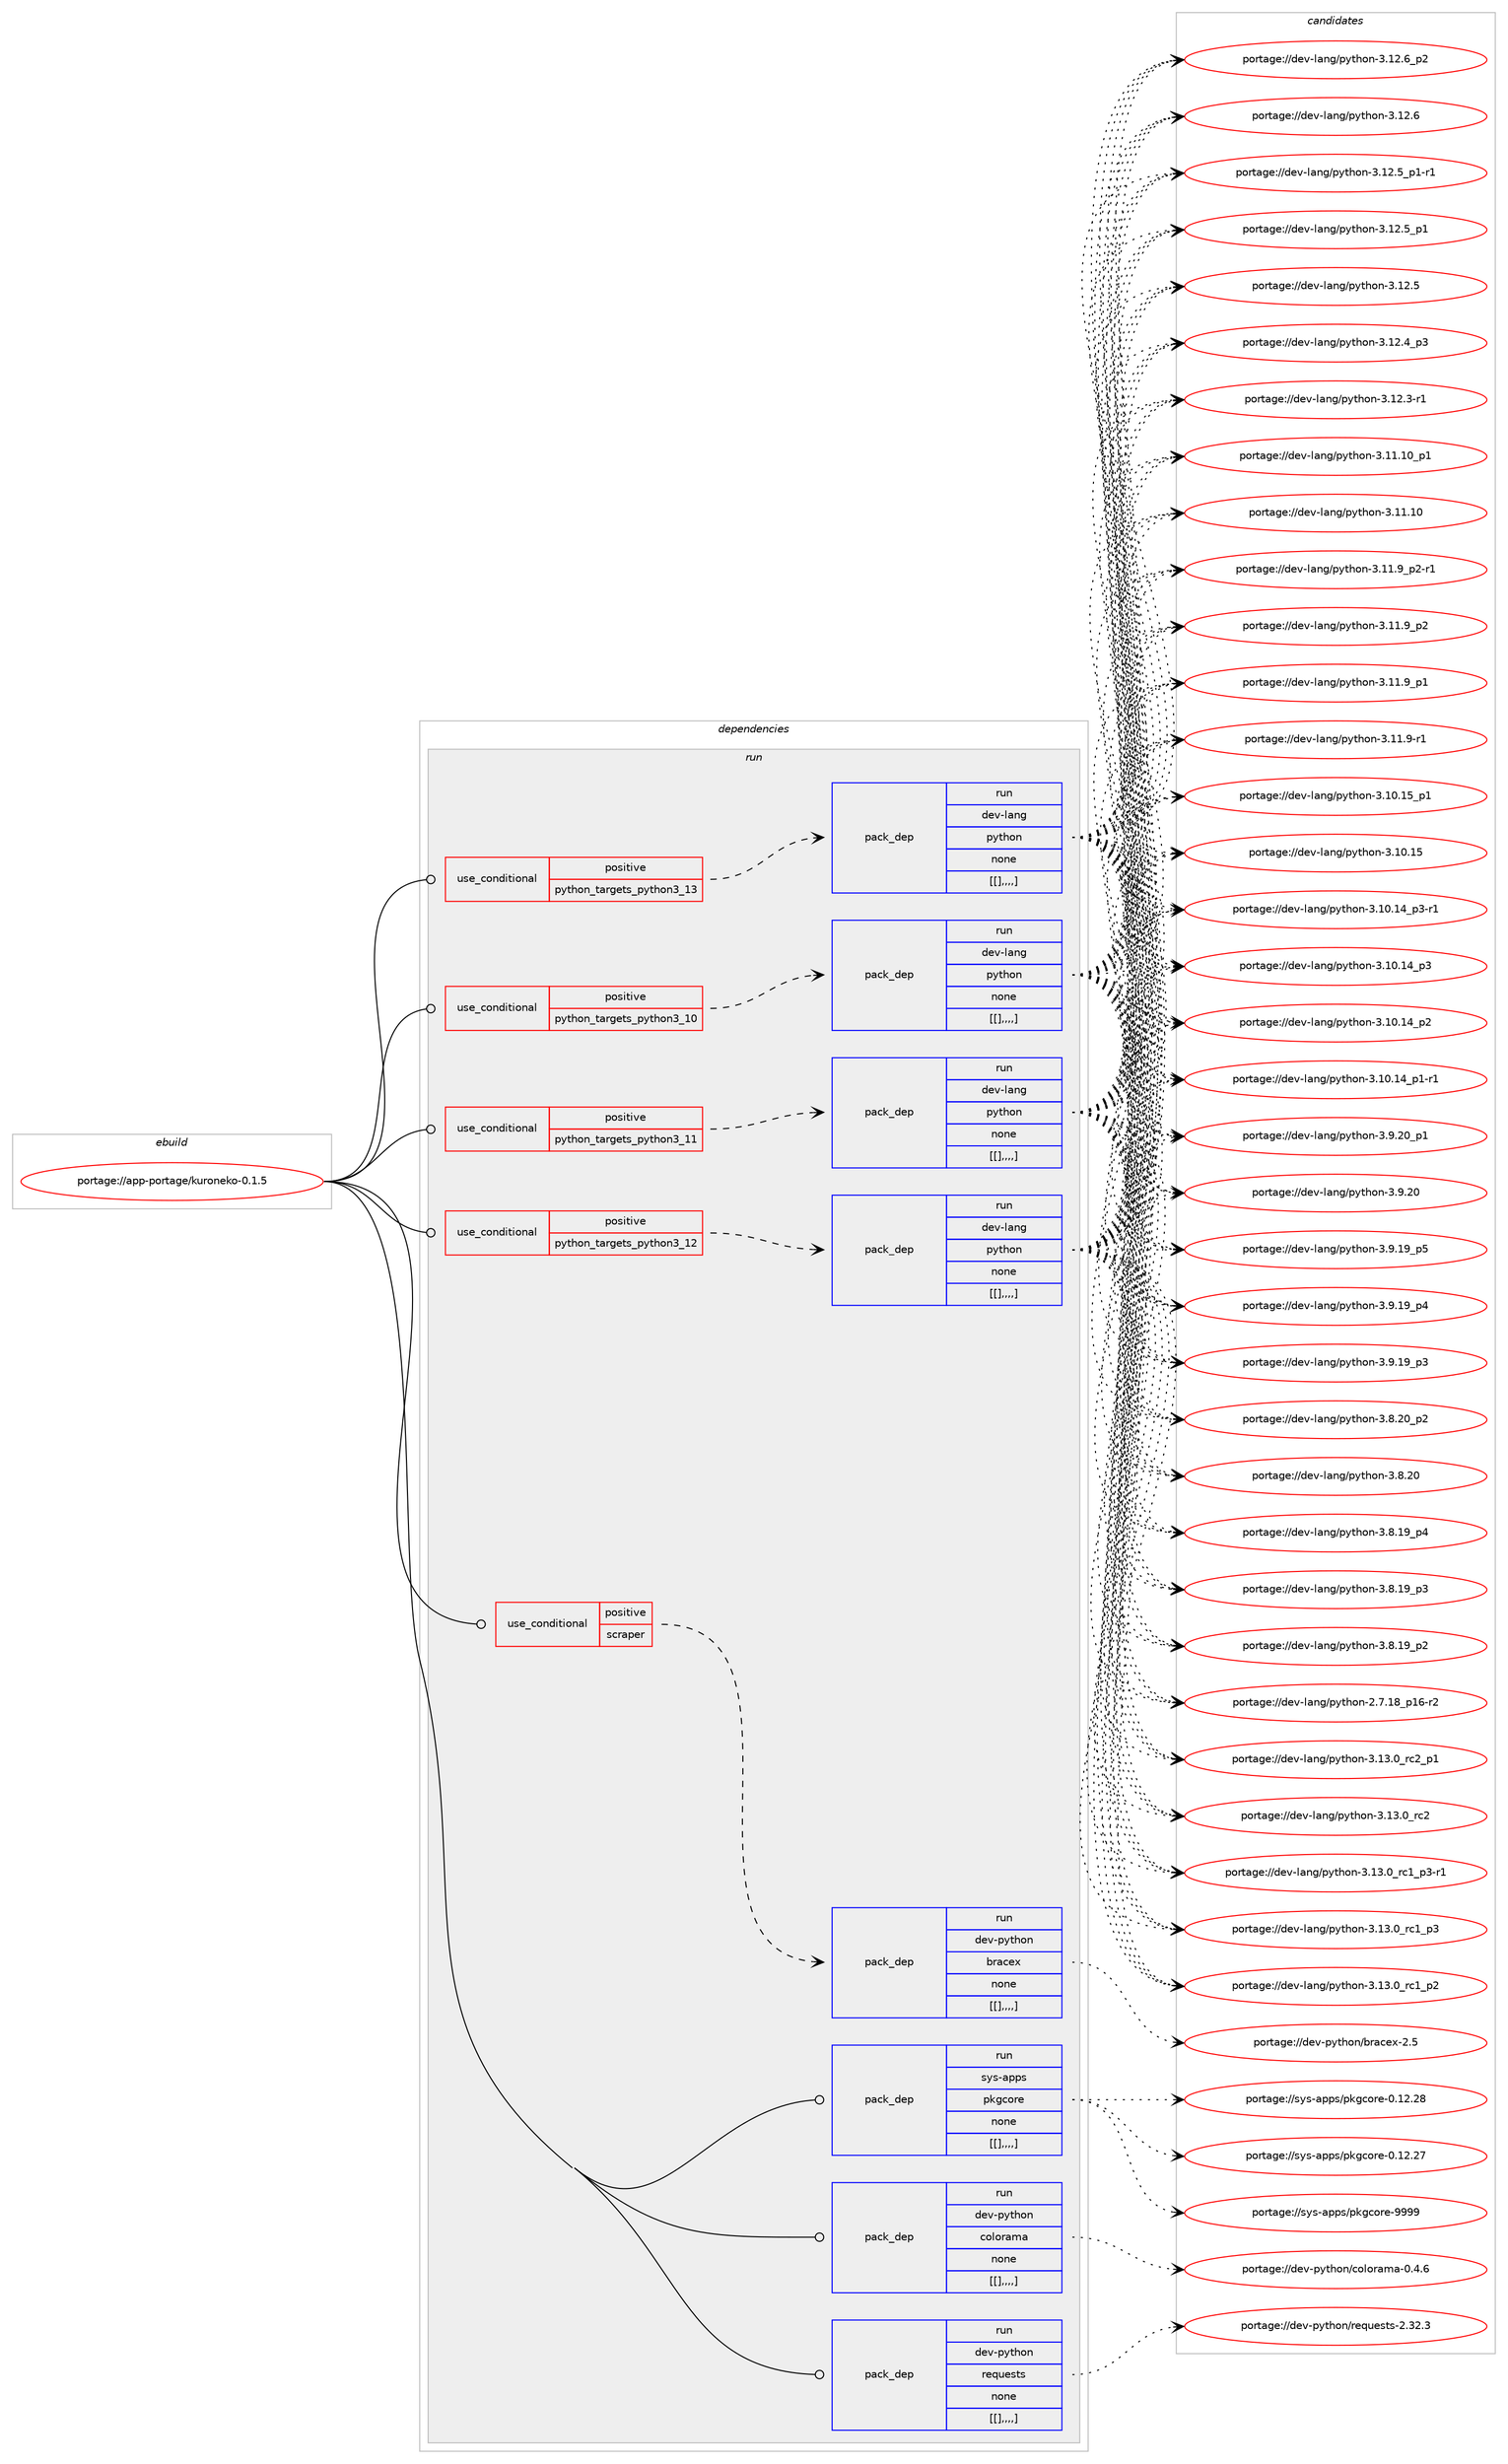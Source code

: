 digraph prolog {

# *************
# Graph options
# *************

newrank=true;
concentrate=true;
compound=true;
graph [rankdir=LR,fontname=Helvetica,fontsize=10,ranksep=1.5];#, ranksep=2.5, nodesep=0.2];
edge  [arrowhead=vee];
node  [fontname=Helvetica,fontsize=10];

# **********
# The ebuild
# **********

subgraph cluster_leftcol {
color=gray;
label=<<i>ebuild</i>>;
id [label="portage://app-portage/kuroneko-0.1.5", color=red, width=4, href="../app-portage/kuroneko-0.1.5.svg"];
}

# ****************
# The dependencies
# ****************

subgraph cluster_midcol {
color=gray;
label=<<i>dependencies</i>>;
subgraph cluster_compile {
fillcolor="#eeeeee";
style=filled;
label=<<i>compile</i>>;
}
subgraph cluster_compileandrun {
fillcolor="#eeeeee";
style=filled;
label=<<i>compile and run</i>>;
}
subgraph cluster_run {
fillcolor="#eeeeee";
style=filled;
label=<<i>run</i>>;
subgraph cond14458 {
dependency51370 [label=<<TABLE BORDER="0" CELLBORDER="1" CELLSPACING="0" CELLPADDING="4"><TR><TD ROWSPAN="3" CELLPADDING="10">use_conditional</TD></TR><TR><TD>positive</TD></TR><TR><TD>python_targets_python3_10</TD></TR></TABLE>>, shape=none, color=red];
subgraph pack36450 {
dependency51371 [label=<<TABLE BORDER="0" CELLBORDER="1" CELLSPACING="0" CELLPADDING="4" WIDTH="220"><TR><TD ROWSPAN="6" CELLPADDING="30">pack_dep</TD></TR><TR><TD WIDTH="110">run</TD></TR><TR><TD>dev-lang</TD></TR><TR><TD>python</TD></TR><TR><TD>none</TD></TR><TR><TD>[[],,,,]</TD></TR></TABLE>>, shape=none, color=blue];
}
dependency51370:e -> dependency51371:w [weight=20,style="dashed",arrowhead="vee"];
}
id:e -> dependency51370:w [weight=20,style="solid",arrowhead="odot"];
subgraph cond14459 {
dependency51372 [label=<<TABLE BORDER="0" CELLBORDER="1" CELLSPACING="0" CELLPADDING="4"><TR><TD ROWSPAN="3" CELLPADDING="10">use_conditional</TD></TR><TR><TD>positive</TD></TR><TR><TD>python_targets_python3_11</TD></TR></TABLE>>, shape=none, color=red];
subgraph pack36451 {
dependency51373 [label=<<TABLE BORDER="0" CELLBORDER="1" CELLSPACING="0" CELLPADDING="4" WIDTH="220"><TR><TD ROWSPAN="6" CELLPADDING="30">pack_dep</TD></TR><TR><TD WIDTH="110">run</TD></TR><TR><TD>dev-lang</TD></TR><TR><TD>python</TD></TR><TR><TD>none</TD></TR><TR><TD>[[],,,,]</TD></TR></TABLE>>, shape=none, color=blue];
}
dependency51372:e -> dependency51373:w [weight=20,style="dashed",arrowhead="vee"];
}
id:e -> dependency51372:w [weight=20,style="solid",arrowhead="odot"];
subgraph cond14460 {
dependency51374 [label=<<TABLE BORDER="0" CELLBORDER="1" CELLSPACING="0" CELLPADDING="4"><TR><TD ROWSPAN="3" CELLPADDING="10">use_conditional</TD></TR><TR><TD>positive</TD></TR><TR><TD>python_targets_python3_12</TD></TR></TABLE>>, shape=none, color=red];
subgraph pack36452 {
dependency51375 [label=<<TABLE BORDER="0" CELLBORDER="1" CELLSPACING="0" CELLPADDING="4" WIDTH="220"><TR><TD ROWSPAN="6" CELLPADDING="30">pack_dep</TD></TR><TR><TD WIDTH="110">run</TD></TR><TR><TD>dev-lang</TD></TR><TR><TD>python</TD></TR><TR><TD>none</TD></TR><TR><TD>[[],,,,]</TD></TR></TABLE>>, shape=none, color=blue];
}
dependency51374:e -> dependency51375:w [weight=20,style="dashed",arrowhead="vee"];
}
id:e -> dependency51374:w [weight=20,style="solid",arrowhead="odot"];
subgraph cond14461 {
dependency51376 [label=<<TABLE BORDER="0" CELLBORDER="1" CELLSPACING="0" CELLPADDING="4"><TR><TD ROWSPAN="3" CELLPADDING="10">use_conditional</TD></TR><TR><TD>positive</TD></TR><TR><TD>python_targets_python3_13</TD></TR></TABLE>>, shape=none, color=red];
subgraph pack36453 {
dependency51377 [label=<<TABLE BORDER="0" CELLBORDER="1" CELLSPACING="0" CELLPADDING="4" WIDTH="220"><TR><TD ROWSPAN="6" CELLPADDING="30">pack_dep</TD></TR><TR><TD WIDTH="110">run</TD></TR><TR><TD>dev-lang</TD></TR><TR><TD>python</TD></TR><TR><TD>none</TD></TR><TR><TD>[[],,,,]</TD></TR></TABLE>>, shape=none, color=blue];
}
dependency51376:e -> dependency51377:w [weight=20,style="dashed",arrowhead="vee"];
}
id:e -> dependency51376:w [weight=20,style="solid",arrowhead="odot"];
subgraph cond14462 {
dependency51378 [label=<<TABLE BORDER="0" CELLBORDER="1" CELLSPACING="0" CELLPADDING="4"><TR><TD ROWSPAN="3" CELLPADDING="10">use_conditional</TD></TR><TR><TD>positive</TD></TR><TR><TD>scraper</TD></TR></TABLE>>, shape=none, color=red];
subgraph pack36454 {
dependency51379 [label=<<TABLE BORDER="0" CELLBORDER="1" CELLSPACING="0" CELLPADDING="4" WIDTH="220"><TR><TD ROWSPAN="6" CELLPADDING="30">pack_dep</TD></TR><TR><TD WIDTH="110">run</TD></TR><TR><TD>dev-python</TD></TR><TR><TD>bracex</TD></TR><TR><TD>none</TD></TR><TR><TD>[[],,,,]</TD></TR></TABLE>>, shape=none, color=blue];
}
dependency51378:e -> dependency51379:w [weight=20,style="dashed",arrowhead="vee"];
}
id:e -> dependency51378:w [weight=20,style="solid",arrowhead="odot"];
subgraph pack36455 {
dependency51380 [label=<<TABLE BORDER="0" CELLBORDER="1" CELLSPACING="0" CELLPADDING="4" WIDTH="220"><TR><TD ROWSPAN="6" CELLPADDING="30">pack_dep</TD></TR><TR><TD WIDTH="110">run</TD></TR><TR><TD>dev-python</TD></TR><TR><TD>colorama</TD></TR><TR><TD>none</TD></TR><TR><TD>[[],,,,]</TD></TR></TABLE>>, shape=none, color=blue];
}
id:e -> dependency51380:w [weight=20,style="solid",arrowhead="odot"];
subgraph pack36456 {
dependency51381 [label=<<TABLE BORDER="0" CELLBORDER="1" CELLSPACING="0" CELLPADDING="4" WIDTH="220"><TR><TD ROWSPAN="6" CELLPADDING="30">pack_dep</TD></TR><TR><TD WIDTH="110">run</TD></TR><TR><TD>dev-python</TD></TR><TR><TD>requests</TD></TR><TR><TD>none</TD></TR><TR><TD>[[],,,,]</TD></TR></TABLE>>, shape=none, color=blue];
}
id:e -> dependency51381:w [weight=20,style="solid",arrowhead="odot"];
subgraph pack36457 {
dependency51382 [label=<<TABLE BORDER="0" CELLBORDER="1" CELLSPACING="0" CELLPADDING="4" WIDTH="220"><TR><TD ROWSPAN="6" CELLPADDING="30">pack_dep</TD></TR><TR><TD WIDTH="110">run</TD></TR><TR><TD>sys-apps</TD></TR><TR><TD>pkgcore</TD></TR><TR><TD>none</TD></TR><TR><TD>[[],,,,]</TD></TR></TABLE>>, shape=none, color=blue];
}
id:e -> dependency51382:w [weight=20,style="solid",arrowhead="odot"];
}
}

# **************
# The candidates
# **************

subgraph cluster_choices {
rank=same;
color=gray;
label=<<i>candidates</i>>;

subgraph choice36450 {
color=black;
nodesep=1;
choice100101118451089711010347112121116104111110455146495146489511499509511249 [label="portage://dev-lang/python-3.13.0_rc2_p1", color=red, width=4,href="../dev-lang/python-3.13.0_rc2_p1.svg"];
choice10010111845108971101034711212111610411111045514649514648951149950 [label="portage://dev-lang/python-3.13.0_rc2", color=red, width=4,href="../dev-lang/python-3.13.0_rc2.svg"];
choice1001011184510897110103471121211161041111104551464951464895114994995112514511449 [label="portage://dev-lang/python-3.13.0_rc1_p3-r1", color=red, width=4,href="../dev-lang/python-3.13.0_rc1_p3-r1.svg"];
choice100101118451089711010347112121116104111110455146495146489511499499511251 [label="portage://dev-lang/python-3.13.0_rc1_p3", color=red, width=4,href="../dev-lang/python-3.13.0_rc1_p3.svg"];
choice100101118451089711010347112121116104111110455146495146489511499499511250 [label="portage://dev-lang/python-3.13.0_rc1_p2", color=red, width=4,href="../dev-lang/python-3.13.0_rc1_p2.svg"];
choice100101118451089711010347112121116104111110455146495046549511250 [label="portage://dev-lang/python-3.12.6_p2", color=red, width=4,href="../dev-lang/python-3.12.6_p2.svg"];
choice10010111845108971101034711212111610411111045514649504654 [label="portage://dev-lang/python-3.12.6", color=red, width=4,href="../dev-lang/python-3.12.6.svg"];
choice1001011184510897110103471121211161041111104551464950465395112494511449 [label="portage://dev-lang/python-3.12.5_p1-r1", color=red, width=4,href="../dev-lang/python-3.12.5_p1-r1.svg"];
choice100101118451089711010347112121116104111110455146495046539511249 [label="portage://dev-lang/python-3.12.5_p1", color=red, width=4,href="../dev-lang/python-3.12.5_p1.svg"];
choice10010111845108971101034711212111610411111045514649504653 [label="portage://dev-lang/python-3.12.5", color=red, width=4,href="../dev-lang/python-3.12.5.svg"];
choice100101118451089711010347112121116104111110455146495046529511251 [label="portage://dev-lang/python-3.12.4_p3", color=red, width=4,href="../dev-lang/python-3.12.4_p3.svg"];
choice100101118451089711010347112121116104111110455146495046514511449 [label="portage://dev-lang/python-3.12.3-r1", color=red, width=4,href="../dev-lang/python-3.12.3-r1.svg"];
choice10010111845108971101034711212111610411111045514649494649489511249 [label="portage://dev-lang/python-3.11.10_p1", color=red, width=4,href="../dev-lang/python-3.11.10_p1.svg"];
choice1001011184510897110103471121211161041111104551464949464948 [label="portage://dev-lang/python-3.11.10", color=red, width=4,href="../dev-lang/python-3.11.10.svg"];
choice1001011184510897110103471121211161041111104551464949465795112504511449 [label="portage://dev-lang/python-3.11.9_p2-r1", color=red, width=4,href="../dev-lang/python-3.11.9_p2-r1.svg"];
choice100101118451089711010347112121116104111110455146494946579511250 [label="portage://dev-lang/python-3.11.9_p2", color=red, width=4,href="../dev-lang/python-3.11.9_p2.svg"];
choice100101118451089711010347112121116104111110455146494946579511249 [label="portage://dev-lang/python-3.11.9_p1", color=red, width=4,href="../dev-lang/python-3.11.9_p1.svg"];
choice100101118451089711010347112121116104111110455146494946574511449 [label="portage://dev-lang/python-3.11.9-r1", color=red, width=4,href="../dev-lang/python-3.11.9-r1.svg"];
choice10010111845108971101034711212111610411111045514649484649539511249 [label="portage://dev-lang/python-3.10.15_p1", color=red, width=4,href="../dev-lang/python-3.10.15_p1.svg"];
choice1001011184510897110103471121211161041111104551464948464953 [label="portage://dev-lang/python-3.10.15", color=red, width=4,href="../dev-lang/python-3.10.15.svg"];
choice100101118451089711010347112121116104111110455146494846495295112514511449 [label="portage://dev-lang/python-3.10.14_p3-r1", color=red, width=4,href="../dev-lang/python-3.10.14_p3-r1.svg"];
choice10010111845108971101034711212111610411111045514649484649529511251 [label="portage://dev-lang/python-3.10.14_p3", color=red, width=4,href="../dev-lang/python-3.10.14_p3.svg"];
choice10010111845108971101034711212111610411111045514649484649529511250 [label="portage://dev-lang/python-3.10.14_p2", color=red, width=4,href="../dev-lang/python-3.10.14_p2.svg"];
choice100101118451089711010347112121116104111110455146494846495295112494511449 [label="portage://dev-lang/python-3.10.14_p1-r1", color=red, width=4,href="../dev-lang/python-3.10.14_p1-r1.svg"];
choice100101118451089711010347112121116104111110455146574650489511249 [label="portage://dev-lang/python-3.9.20_p1", color=red, width=4,href="../dev-lang/python-3.9.20_p1.svg"];
choice10010111845108971101034711212111610411111045514657465048 [label="portage://dev-lang/python-3.9.20", color=red, width=4,href="../dev-lang/python-3.9.20.svg"];
choice100101118451089711010347112121116104111110455146574649579511253 [label="portage://dev-lang/python-3.9.19_p5", color=red, width=4,href="../dev-lang/python-3.9.19_p5.svg"];
choice100101118451089711010347112121116104111110455146574649579511252 [label="portage://dev-lang/python-3.9.19_p4", color=red, width=4,href="../dev-lang/python-3.9.19_p4.svg"];
choice100101118451089711010347112121116104111110455146574649579511251 [label="portage://dev-lang/python-3.9.19_p3", color=red, width=4,href="../dev-lang/python-3.9.19_p3.svg"];
choice100101118451089711010347112121116104111110455146564650489511250 [label="portage://dev-lang/python-3.8.20_p2", color=red, width=4,href="../dev-lang/python-3.8.20_p2.svg"];
choice10010111845108971101034711212111610411111045514656465048 [label="portage://dev-lang/python-3.8.20", color=red, width=4,href="../dev-lang/python-3.8.20.svg"];
choice100101118451089711010347112121116104111110455146564649579511252 [label="portage://dev-lang/python-3.8.19_p4", color=red, width=4,href="../dev-lang/python-3.8.19_p4.svg"];
choice100101118451089711010347112121116104111110455146564649579511251 [label="portage://dev-lang/python-3.8.19_p3", color=red, width=4,href="../dev-lang/python-3.8.19_p3.svg"];
choice100101118451089711010347112121116104111110455146564649579511250 [label="portage://dev-lang/python-3.8.19_p2", color=red, width=4,href="../dev-lang/python-3.8.19_p2.svg"];
choice100101118451089711010347112121116104111110455046554649569511249544511450 [label="portage://dev-lang/python-2.7.18_p16-r2", color=red, width=4,href="../dev-lang/python-2.7.18_p16-r2.svg"];
dependency51371:e -> choice100101118451089711010347112121116104111110455146495146489511499509511249:w [style=dotted,weight="100"];
dependency51371:e -> choice10010111845108971101034711212111610411111045514649514648951149950:w [style=dotted,weight="100"];
dependency51371:e -> choice1001011184510897110103471121211161041111104551464951464895114994995112514511449:w [style=dotted,weight="100"];
dependency51371:e -> choice100101118451089711010347112121116104111110455146495146489511499499511251:w [style=dotted,weight="100"];
dependency51371:e -> choice100101118451089711010347112121116104111110455146495146489511499499511250:w [style=dotted,weight="100"];
dependency51371:e -> choice100101118451089711010347112121116104111110455146495046549511250:w [style=dotted,weight="100"];
dependency51371:e -> choice10010111845108971101034711212111610411111045514649504654:w [style=dotted,weight="100"];
dependency51371:e -> choice1001011184510897110103471121211161041111104551464950465395112494511449:w [style=dotted,weight="100"];
dependency51371:e -> choice100101118451089711010347112121116104111110455146495046539511249:w [style=dotted,weight="100"];
dependency51371:e -> choice10010111845108971101034711212111610411111045514649504653:w [style=dotted,weight="100"];
dependency51371:e -> choice100101118451089711010347112121116104111110455146495046529511251:w [style=dotted,weight="100"];
dependency51371:e -> choice100101118451089711010347112121116104111110455146495046514511449:w [style=dotted,weight="100"];
dependency51371:e -> choice10010111845108971101034711212111610411111045514649494649489511249:w [style=dotted,weight="100"];
dependency51371:e -> choice1001011184510897110103471121211161041111104551464949464948:w [style=dotted,weight="100"];
dependency51371:e -> choice1001011184510897110103471121211161041111104551464949465795112504511449:w [style=dotted,weight="100"];
dependency51371:e -> choice100101118451089711010347112121116104111110455146494946579511250:w [style=dotted,weight="100"];
dependency51371:e -> choice100101118451089711010347112121116104111110455146494946579511249:w [style=dotted,weight="100"];
dependency51371:e -> choice100101118451089711010347112121116104111110455146494946574511449:w [style=dotted,weight="100"];
dependency51371:e -> choice10010111845108971101034711212111610411111045514649484649539511249:w [style=dotted,weight="100"];
dependency51371:e -> choice1001011184510897110103471121211161041111104551464948464953:w [style=dotted,weight="100"];
dependency51371:e -> choice100101118451089711010347112121116104111110455146494846495295112514511449:w [style=dotted,weight="100"];
dependency51371:e -> choice10010111845108971101034711212111610411111045514649484649529511251:w [style=dotted,weight="100"];
dependency51371:e -> choice10010111845108971101034711212111610411111045514649484649529511250:w [style=dotted,weight="100"];
dependency51371:e -> choice100101118451089711010347112121116104111110455146494846495295112494511449:w [style=dotted,weight="100"];
dependency51371:e -> choice100101118451089711010347112121116104111110455146574650489511249:w [style=dotted,weight="100"];
dependency51371:e -> choice10010111845108971101034711212111610411111045514657465048:w [style=dotted,weight="100"];
dependency51371:e -> choice100101118451089711010347112121116104111110455146574649579511253:w [style=dotted,weight="100"];
dependency51371:e -> choice100101118451089711010347112121116104111110455146574649579511252:w [style=dotted,weight="100"];
dependency51371:e -> choice100101118451089711010347112121116104111110455146574649579511251:w [style=dotted,weight="100"];
dependency51371:e -> choice100101118451089711010347112121116104111110455146564650489511250:w [style=dotted,weight="100"];
dependency51371:e -> choice10010111845108971101034711212111610411111045514656465048:w [style=dotted,weight="100"];
dependency51371:e -> choice100101118451089711010347112121116104111110455146564649579511252:w [style=dotted,weight="100"];
dependency51371:e -> choice100101118451089711010347112121116104111110455146564649579511251:w [style=dotted,weight="100"];
dependency51371:e -> choice100101118451089711010347112121116104111110455146564649579511250:w [style=dotted,weight="100"];
dependency51371:e -> choice100101118451089711010347112121116104111110455046554649569511249544511450:w [style=dotted,weight="100"];
}
subgraph choice36451 {
color=black;
nodesep=1;
choice100101118451089711010347112121116104111110455146495146489511499509511249 [label="portage://dev-lang/python-3.13.0_rc2_p1", color=red, width=4,href="../dev-lang/python-3.13.0_rc2_p1.svg"];
choice10010111845108971101034711212111610411111045514649514648951149950 [label="portage://dev-lang/python-3.13.0_rc2", color=red, width=4,href="../dev-lang/python-3.13.0_rc2.svg"];
choice1001011184510897110103471121211161041111104551464951464895114994995112514511449 [label="portage://dev-lang/python-3.13.0_rc1_p3-r1", color=red, width=4,href="../dev-lang/python-3.13.0_rc1_p3-r1.svg"];
choice100101118451089711010347112121116104111110455146495146489511499499511251 [label="portage://dev-lang/python-3.13.0_rc1_p3", color=red, width=4,href="../dev-lang/python-3.13.0_rc1_p3.svg"];
choice100101118451089711010347112121116104111110455146495146489511499499511250 [label="portage://dev-lang/python-3.13.0_rc1_p2", color=red, width=4,href="../dev-lang/python-3.13.0_rc1_p2.svg"];
choice100101118451089711010347112121116104111110455146495046549511250 [label="portage://dev-lang/python-3.12.6_p2", color=red, width=4,href="../dev-lang/python-3.12.6_p2.svg"];
choice10010111845108971101034711212111610411111045514649504654 [label="portage://dev-lang/python-3.12.6", color=red, width=4,href="../dev-lang/python-3.12.6.svg"];
choice1001011184510897110103471121211161041111104551464950465395112494511449 [label="portage://dev-lang/python-3.12.5_p1-r1", color=red, width=4,href="../dev-lang/python-3.12.5_p1-r1.svg"];
choice100101118451089711010347112121116104111110455146495046539511249 [label="portage://dev-lang/python-3.12.5_p1", color=red, width=4,href="../dev-lang/python-3.12.5_p1.svg"];
choice10010111845108971101034711212111610411111045514649504653 [label="portage://dev-lang/python-3.12.5", color=red, width=4,href="../dev-lang/python-3.12.5.svg"];
choice100101118451089711010347112121116104111110455146495046529511251 [label="portage://dev-lang/python-3.12.4_p3", color=red, width=4,href="../dev-lang/python-3.12.4_p3.svg"];
choice100101118451089711010347112121116104111110455146495046514511449 [label="portage://dev-lang/python-3.12.3-r1", color=red, width=4,href="../dev-lang/python-3.12.3-r1.svg"];
choice10010111845108971101034711212111610411111045514649494649489511249 [label="portage://dev-lang/python-3.11.10_p1", color=red, width=4,href="../dev-lang/python-3.11.10_p1.svg"];
choice1001011184510897110103471121211161041111104551464949464948 [label="portage://dev-lang/python-3.11.10", color=red, width=4,href="../dev-lang/python-3.11.10.svg"];
choice1001011184510897110103471121211161041111104551464949465795112504511449 [label="portage://dev-lang/python-3.11.9_p2-r1", color=red, width=4,href="../dev-lang/python-3.11.9_p2-r1.svg"];
choice100101118451089711010347112121116104111110455146494946579511250 [label="portage://dev-lang/python-3.11.9_p2", color=red, width=4,href="../dev-lang/python-3.11.9_p2.svg"];
choice100101118451089711010347112121116104111110455146494946579511249 [label="portage://dev-lang/python-3.11.9_p1", color=red, width=4,href="../dev-lang/python-3.11.9_p1.svg"];
choice100101118451089711010347112121116104111110455146494946574511449 [label="portage://dev-lang/python-3.11.9-r1", color=red, width=4,href="../dev-lang/python-3.11.9-r1.svg"];
choice10010111845108971101034711212111610411111045514649484649539511249 [label="portage://dev-lang/python-3.10.15_p1", color=red, width=4,href="../dev-lang/python-3.10.15_p1.svg"];
choice1001011184510897110103471121211161041111104551464948464953 [label="portage://dev-lang/python-3.10.15", color=red, width=4,href="../dev-lang/python-3.10.15.svg"];
choice100101118451089711010347112121116104111110455146494846495295112514511449 [label="portage://dev-lang/python-3.10.14_p3-r1", color=red, width=4,href="../dev-lang/python-3.10.14_p3-r1.svg"];
choice10010111845108971101034711212111610411111045514649484649529511251 [label="portage://dev-lang/python-3.10.14_p3", color=red, width=4,href="../dev-lang/python-3.10.14_p3.svg"];
choice10010111845108971101034711212111610411111045514649484649529511250 [label="portage://dev-lang/python-3.10.14_p2", color=red, width=4,href="../dev-lang/python-3.10.14_p2.svg"];
choice100101118451089711010347112121116104111110455146494846495295112494511449 [label="portage://dev-lang/python-3.10.14_p1-r1", color=red, width=4,href="../dev-lang/python-3.10.14_p1-r1.svg"];
choice100101118451089711010347112121116104111110455146574650489511249 [label="portage://dev-lang/python-3.9.20_p1", color=red, width=4,href="../dev-lang/python-3.9.20_p1.svg"];
choice10010111845108971101034711212111610411111045514657465048 [label="portage://dev-lang/python-3.9.20", color=red, width=4,href="../dev-lang/python-3.9.20.svg"];
choice100101118451089711010347112121116104111110455146574649579511253 [label="portage://dev-lang/python-3.9.19_p5", color=red, width=4,href="../dev-lang/python-3.9.19_p5.svg"];
choice100101118451089711010347112121116104111110455146574649579511252 [label="portage://dev-lang/python-3.9.19_p4", color=red, width=4,href="../dev-lang/python-3.9.19_p4.svg"];
choice100101118451089711010347112121116104111110455146574649579511251 [label="portage://dev-lang/python-3.9.19_p3", color=red, width=4,href="../dev-lang/python-3.9.19_p3.svg"];
choice100101118451089711010347112121116104111110455146564650489511250 [label="portage://dev-lang/python-3.8.20_p2", color=red, width=4,href="../dev-lang/python-3.8.20_p2.svg"];
choice10010111845108971101034711212111610411111045514656465048 [label="portage://dev-lang/python-3.8.20", color=red, width=4,href="../dev-lang/python-3.8.20.svg"];
choice100101118451089711010347112121116104111110455146564649579511252 [label="portage://dev-lang/python-3.8.19_p4", color=red, width=4,href="../dev-lang/python-3.8.19_p4.svg"];
choice100101118451089711010347112121116104111110455146564649579511251 [label="portage://dev-lang/python-3.8.19_p3", color=red, width=4,href="../dev-lang/python-3.8.19_p3.svg"];
choice100101118451089711010347112121116104111110455146564649579511250 [label="portage://dev-lang/python-3.8.19_p2", color=red, width=4,href="../dev-lang/python-3.8.19_p2.svg"];
choice100101118451089711010347112121116104111110455046554649569511249544511450 [label="portage://dev-lang/python-2.7.18_p16-r2", color=red, width=4,href="../dev-lang/python-2.7.18_p16-r2.svg"];
dependency51373:e -> choice100101118451089711010347112121116104111110455146495146489511499509511249:w [style=dotted,weight="100"];
dependency51373:e -> choice10010111845108971101034711212111610411111045514649514648951149950:w [style=dotted,weight="100"];
dependency51373:e -> choice1001011184510897110103471121211161041111104551464951464895114994995112514511449:w [style=dotted,weight="100"];
dependency51373:e -> choice100101118451089711010347112121116104111110455146495146489511499499511251:w [style=dotted,weight="100"];
dependency51373:e -> choice100101118451089711010347112121116104111110455146495146489511499499511250:w [style=dotted,weight="100"];
dependency51373:e -> choice100101118451089711010347112121116104111110455146495046549511250:w [style=dotted,weight="100"];
dependency51373:e -> choice10010111845108971101034711212111610411111045514649504654:w [style=dotted,weight="100"];
dependency51373:e -> choice1001011184510897110103471121211161041111104551464950465395112494511449:w [style=dotted,weight="100"];
dependency51373:e -> choice100101118451089711010347112121116104111110455146495046539511249:w [style=dotted,weight="100"];
dependency51373:e -> choice10010111845108971101034711212111610411111045514649504653:w [style=dotted,weight="100"];
dependency51373:e -> choice100101118451089711010347112121116104111110455146495046529511251:w [style=dotted,weight="100"];
dependency51373:e -> choice100101118451089711010347112121116104111110455146495046514511449:w [style=dotted,weight="100"];
dependency51373:e -> choice10010111845108971101034711212111610411111045514649494649489511249:w [style=dotted,weight="100"];
dependency51373:e -> choice1001011184510897110103471121211161041111104551464949464948:w [style=dotted,weight="100"];
dependency51373:e -> choice1001011184510897110103471121211161041111104551464949465795112504511449:w [style=dotted,weight="100"];
dependency51373:e -> choice100101118451089711010347112121116104111110455146494946579511250:w [style=dotted,weight="100"];
dependency51373:e -> choice100101118451089711010347112121116104111110455146494946579511249:w [style=dotted,weight="100"];
dependency51373:e -> choice100101118451089711010347112121116104111110455146494946574511449:w [style=dotted,weight="100"];
dependency51373:e -> choice10010111845108971101034711212111610411111045514649484649539511249:w [style=dotted,weight="100"];
dependency51373:e -> choice1001011184510897110103471121211161041111104551464948464953:w [style=dotted,weight="100"];
dependency51373:e -> choice100101118451089711010347112121116104111110455146494846495295112514511449:w [style=dotted,weight="100"];
dependency51373:e -> choice10010111845108971101034711212111610411111045514649484649529511251:w [style=dotted,weight="100"];
dependency51373:e -> choice10010111845108971101034711212111610411111045514649484649529511250:w [style=dotted,weight="100"];
dependency51373:e -> choice100101118451089711010347112121116104111110455146494846495295112494511449:w [style=dotted,weight="100"];
dependency51373:e -> choice100101118451089711010347112121116104111110455146574650489511249:w [style=dotted,weight="100"];
dependency51373:e -> choice10010111845108971101034711212111610411111045514657465048:w [style=dotted,weight="100"];
dependency51373:e -> choice100101118451089711010347112121116104111110455146574649579511253:w [style=dotted,weight="100"];
dependency51373:e -> choice100101118451089711010347112121116104111110455146574649579511252:w [style=dotted,weight="100"];
dependency51373:e -> choice100101118451089711010347112121116104111110455146574649579511251:w [style=dotted,weight="100"];
dependency51373:e -> choice100101118451089711010347112121116104111110455146564650489511250:w [style=dotted,weight="100"];
dependency51373:e -> choice10010111845108971101034711212111610411111045514656465048:w [style=dotted,weight="100"];
dependency51373:e -> choice100101118451089711010347112121116104111110455146564649579511252:w [style=dotted,weight="100"];
dependency51373:e -> choice100101118451089711010347112121116104111110455146564649579511251:w [style=dotted,weight="100"];
dependency51373:e -> choice100101118451089711010347112121116104111110455146564649579511250:w [style=dotted,weight="100"];
dependency51373:e -> choice100101118451089711010347112121116104111110455046554649569511249544511450:w [style=dotted,weight="100"];
}
subgraph choice36452 {
color=black;
nodesep=1;
choice100101118451089711010347112121116104111110455146495146489511499509511249 [label="portage://dev-lang/python-3.13.0_rc2_p1", color=red, width=4,href="../dev-lang/python-3.13.0_rc2_p1.svg"];
choice10010111845108971101034711212111610411111045514649514648951149950 [label="portage://dev-lang/python-3.13.0_rc2", color=red, width=4,href="../dev-lang/python-3.13.0_rc2.svg"];
choice1001011184510897110103471121211161041111104551464951464895114994995112514511449 [label="portage://dev-lang/python-3.13.0_rc1_p3-r1", color=red, width=4,href="../dev-lang/python-3.13.0_rc1_p3-r1.svg"];
choice100101118451089711010347112121116104111110455146495146489511499499511251 [label="portage://dev-lang/python-3.13.0_rc1_p3", color=red, width=4,href="../dev-lang/python-3.13.0_rc1_p3.svg"];
choice100101118451089711010347112121116104111110455146495146489511499499511250 [label="portage://dev-lang/python-3.13.0_rc1_p2", color=red, width=4,href="../dev-lang/python-3.13.0_rc1_p2.svg"];
choice100101118451089711010347112121116104111110455146495046549511250 [label="portage://dev-lang/python-3.12.6_p2", color=red, width=4,href="../dev-lang/python-3.12.6_p2.svg"];
choice10010111845108971101034711212111610411111045514649504654 [label="portage://dev-lang/python-3.12.6", color=red, width=4,href="../dev-lang/python-3.12.6.svg"];
choice1001011184510897110103471121211161041111104551464950465395112494511449 [label="portage://dev-lang/python-3.12.5_p1-r1", color=red, width=4,href="../dev-lang/python-3.12.5_p1-r1.svg"];
choice100101118451089711010347112121116104111110455146495046539511249 [label="portage://dev-lang/python-3.12.5_p1", color=red, width=4,href="../dev-lang/python-3.12.5_p1.svg"];
choice10010111845108971101034711212111610411111045514649504653 [label="portage://dev-lang/python-3.12.5", color=red, width=4,href="../dev-lang/python-3.12.5.svg"];
choice100101118451089711010347112121116104111110455146495046529511251 [label="portage://dev-lang/python-3.12.4_p3", color=red, width=4,href="../dev-lang/python-3.12.4_p3.svg"];
choice100101118451089711010347112121116104111110455146495046514511449 [label="portage://dev-lang/python-3.12.3-r1", color=red, width=4,href="../dev-lang/python-3.12.3-r1.svg"];
choice10010111845108971101034711212111610411111045514649494649489511249 [label="portage://dev-lang/python-3.11.10_p1", color=red, width=4,href="../dev-lang/python-3.11.10_p1.svg"];
choice1001011184510897110103471121211161041111104551464949464948 [label="portage://dev-lang/python-3.11.10", color=red, width=4,href="../dev-lang/python-3.11.10.svg"];
choice1001011184510897110103471121211161041111104551464949465795112504511449 [label="portage://dev-lang/python-3.11.9_p2-r1", color=red, width=4,href="../dev-lang/python-3.11.9_p2-r1.svg"];
choice100101118451089711010347112121116104111110455146494946579511250 [label="portage://dev-lang/python-3.11.9_p2", color=red, width=4,href="../dev-lang/python-3.11.9_p2.svg"];
choice100101118451089711010347112121116104111110455146494946579511249 [label="portage://dev-lang/python-3.11.9_p1", color=red, width=4,href="../dev-lang/python-3.11.9_p1.svg"];
choice100101118451089711010347112121116104111110455146494946574511449 [label="portage://dev-lang/python-3.11.9-r1", color=red, width=4,href="../dev-lang/python-3.11.9-r1.svg"];
choice10010111845108971101034711212111610411111045514649484649539511249 [label="portage://dev-lang/python-3.10.15_p1", color=red, width=4,href="../dev-lang/python-3.10.15_p1.svg"];
choice1001011184510897110103471121211161041111104551464948464953 [label="portage://dev-lang/python-3.10.15", color=red, width=4,href="../dev-lang/python-3.10.15.svg"];
choice100101118451089711010347112121116104111110455146494846495295112514511449 [label="portage://dev-lang/python-3.10.14_p3-r1", color=red, width=4,href="../dev-lang/python-3.10.14_p3-r1.svg"];
choice10010111845108971101034711212111610411111045514649484649529511251 [label="portage://dev-lang/python-3.10.14_p3", color=red, width=4,href="../dev-lang/python-3.10.14_p3.svg"];
choice10010111845108971101034711212111610411111045514649484649529511250 [label="portage://dev-lang/python-3.10.14_p2", color=red, width=4,href="../dev-lang/python-3.10.14_p2.svg"];
choice100101118451089711010347112121116104111110455146494846495295112494511449 [label="portage://dev-lang/python-3.10.14_p1-r1", color=red, width=4,href="../dev-lang/python-3.10.14_p1-r1.svg"];
choice100101118451089711010347112121116104111110455146574650489511249 [label="portage://dev-lang/python-3.9.20_p1", color=red, width=4,href="../dev-lang/python-3.9.20_p1.svg"];
choice10010111845108971101034711212111610411111045514657465048 [label="portage://dev-lang/python-3.9.20", color=red, width=4,href="../dev-lang/python-3.9.20.svg"];
choice100101118451089711010347112121116104111110455146574649579511253 [label="portage://dev-lang/python-3.9.19_p5", color=red, width=4,href="../dev-lang/python-3.9.19_p5.svg"];
choice100101118451089711010347112121116104111110455146574649579511252 [label="portage://dev-lang/python-3.9.19_p4", color=red, width=4,href="../dev-lang/python-3.9.19_p4.svg"];
choice100101118451089711010347112121116104111110455146574649579511251 [label="portage://dev-lang/python-3.9.19_p3", color=red, width=4,href="../dev-lang/python-3.9.19_p3.svg"];
choice100101118451089711010347112121116104111110455146564650489511250 [label="portage://dev-lang/python-3.8.20_p2", color=red, width=4,href="../dev-lang/python-3.8.20_p2.svg"];
choice10010111845108971101034711212111610411111045514656465048 [label="portage://dev-lang/python-3.8.20", color=red, width=4,href="../dev-lang/python-3.8.20.svg"];
choice100101118451089711010347112121116104111110455146564649579511252 [label="portage://dev-lang/python-3.8.19_p4", color=red, width=4,href="../dev-lang/python-3.8.19_p4.svg"];
choice100101118451089711010347112121116104111110455146564649579511251 [label="portage://dev-lang/python-3.8.19_p3", color=red, width=4,href="../dev-lang/python-3.8.19_p3.svg"];
choice100101118451089711010347112121116104111110455146564649579511250 [label="portage://dev-lang/python-3.8.19_p2", color=red, width=4,href="../dev-lang/python-3.8.19_p2.svg"];
choice100101118451089711010347112121116104111110455046554649569511249544511450 [label="portage://dev-lang/python-2.7.18_p16-r2", color=red, width=4,href="../dev-lang/python-2.7.18_p16-r2.svg"];
dependency51375:e -> choice100101118451089711010347112121116104111110455146495146489511499509511249:w [style=dotted,weight="100"];
dependency51375:e -> choice10010111845108971101034711212111610411111045514649514648951149950:w [style=dotted,weight="100"];
dependency51375:e -> choice1001011184510897110103471121211161041111104551464951464895114994995112514511449:w [style=dotted,weight="100"];
dependency51375:e -> choice100101118451089711010347112121116104111110455146495146489511499499511251:w [style=dotted,weight="100"];
dependency51375:e -> choice100101118451089711010347112121116104111110455146495146489511499499511250:w [style=dotted,weight="100"];
dependency51375:e -> choice100101118451089711010347112121116104111110455146495046549511250:w [style=dotted,weight="100"];
dependency51375:e -> choice10010111845108971101034711212111610411111045514649504654:w [style=dotted,weight="100"];
dependency51375:e -> choice1001011184510897110103471121211161041111104551464950465395112494511449:w [style=dotted,weight="100"];
dependency51375:e -> choice100101118451089711010347112121116104111110455146495046539511249:w [style=dotted,weight="100"];
dependency51375:e -> choice10010111845108971101034711212111610411111045514649504653:w [style=dotted,weight="100"];
dependency51375:e -> choice100101118451089711010347112121116104111110455146495046529511251:w [style=dotted,weight="100"];
dependency51375:e -> choice100101118451089711010347112121116104111110455146495046514511449:w [style=dotted,weight="100"];
dependency51375:e -> choice10010111845108971101034711212111610411111045514649494649489511249:w [style=dotted,weight="100"];
dependency51375:e -> choice1001011184510897110103471121211161041111104551464949464948:w [style=dotted,weight="100"];
dependency51375:e -> choice1001011184510897110103471121211161041111104551464949465795112504511449:w [style=dotted,weight="100"];
dependency51375:e -> choice100101118451089711010347112121116104111110455146494946579511250:w [style=dotted,weight="100"];
dependency51375:e -> choice100101118451089711010347112121116104111110455146494946579511249:w [style=dotted,weight="100"];
dependency51375:e -> choice100101118451089711010347112121116104111110455146494946574511449:w [style=dotted,weight="100"];
dependency51375:e -> choice10010111845108971101034711212111610411111045514649484649539511249:w [style=dotted,weight="100"];
dependency51375:e -> choice1001011184510897110103471121211161041111104551464948464953:w [style=dotted,weight="100"];
dependency51375:e -> choice100101118451089711010347112121116104111110455146494846495295112514511449:w [style=dotted,weight="100"];
dependency51375:e -> choice10010111845108971101034711212111610411111045514649484649529511251:w [style=dotted,weight="100"];
dependency51375:e -> choice10010111845108971101034711212111610411111045514649484649529511250:w [style=dotted,weight="100"];
dependency51375:e -> choice100101118451089711010347112121116104111110455146494846495295112494511449:w [style=dotted,weight="100"];
dependency51375:e -> choice100101118451089711010347112121116104111110455146574650489511249:w [style=dotted,weight="100"];
dependency51375:e -> choice10010111845108971101034711212111610411111045514657465048:w [style=dotted,weight="100"];
dependency51375:e -> choice100101118451089711010347112121116104111110455146574649579511253:w [style=dotted,weight="100"];
dependency51375:e -> choice100101118451089711010347112121116104111110455146574649579511252:w [style=dotted,weight="100"];
dependency51375:e -> choice100101118451089711010347112121116104111110455146574649579511251:w [style=dotted,weight="100"];
dependency51375:e -> choice100101118451089711010347112121116104111110455146564650489511250:w [style=dotted,weight="100"];
dependency51375:e -> choice10010111845108971101034711212111610411111045514656465048:w [style=dotted,weight="100"];
dependency51375:e -> choice100101118451089711010347112121116104111110455146564649579511252:w [style=dotted,weight="100"];
dependency51375:e -> choice100101118451089711010347112121116104111110455146564649579511251:w [style=dotted,weight="100"];
dependency51375:e -> choice100101118451089711010347112121116104111110455146564649579511250:w [style=dotted,weight="100"];
dependency51375:e -> choice100101118451089711010347112121116104111110455046554649569511249544511450:w [style=dotted,weight="100"];
}
subgraph choice36453 {
color=black;
nodesep=1;
choice100101118451089711010347112121116104111110455146495146489511499509511249 [label="portage://dev-lang/python-3.13.0_rc2_p1", color=red, width=4,href="../dev-lang/python-3.13.0_rc2_p1.svg"];
choice10010111845108971101034711212111610411111045514649514648951149950 [label="portage://dev-lang/python-3.13.0_rc2", color=red, width=4,href="../dev-lang/python-3.13.0_rc2.svg"];
choice1001011184510897110103471121211161041111104551464951464895114994995112514511449 [label="portage://dev-lang/python-3.13.0_rc1_p3-r1", color=red, width=4,href="../dev-lang/python-3.13.0_rc1_p3-r1.svg"];
choice100101118451089711010347112121116104111110455146495146489511499499511251 [label="portage://dev-lang/python-3.13.0_rc1_p3", color=red, width=4,href="../dev-lang/python-3.13.0_rc1_p3.svg"];
choice100101118451089711010347112121116104111110455146495146489511499499511250 [label="portage://dev-lang/python-3.13.0_rc1_p2", color=red, width=4,href="../dev-lang/python-3.13.0_rc1_p2.svg"];
choice100101118451089711010347112121116104111110455146495046549511250 [label="portage://dev-lang/python-3.12.6_p2", color=red, width=4,href="../dev-lang/python-3.12.6_p2.svg"];
choice10010111845108971101034711212111610411111045514649504654 [label="portage://dev-lang/python-3.12.6", color=red, width=4,href="../dev-lang/python-3.12.6.svg"];
choice1001011184510897110103471121211161041111104551464950465395112494511449 [label="portage://dev-lang/python-3.12.5_p1-r1", color=red, width=4,href="../dev-lang/python-3.12.5_p1-r1.svg"];
choice100101118451089711010347112121116104111110455146495046539511249 [label="portage://dev-lang/python-3.12.5_p1", color=red, width=4,href="../dev-lang/python-3.12.5_p1.svg"];
choice10010111845108971101034711212111610411111045514649504653 [label="portage://dev-lang/python-3.12.5", color=red, width=4,href="../dev-lang/python-3.12.5.svg"];
choice100101118451089711010347112121116104111110455146495046529511251 [label="portage://dev-lang/python-3.12.4_p3", color=red, width=4,href="../dev-lang/python-3.12.4_p3.svg"];
choice100101118451089711010347112121116104111110455146495046514511449 [label="portage://dev-lang/python-3.12.3-r1", color=red, width=4,href="../dev-lang/python-3.12.3-r1.svg"];
choice10010111845108971101034711212111610411111045514649494649489511249 [label="portage://dev-lang/python-3.11.10_p1", color=red, width=4,href="../dev-lang/python-3.11.10_p1.svg"];
choice1001011184510897110103471121211161041111104551464949464948 [label="portage://dev-lang/python-3.11.10", color=red, width=4,href="../dev-lang/python-3.11.10.svg"];
choice1001011184510897110103471121211161041111104551464949465795112504511449 [label="portage://dev-lang/python-3.11.9_p2-r1", color=red, width=4,href="../dev-lang/python-3.11.9_p2-r1.svg"];
choice100101118451089711010347112121116104111110455146494946579511250 [label="portage://dev-lang/python-3.11.9_p2", color=red, width=4,href="../dev-lang/python-3.11.9_p2.svg"];
choice100101118451089711010347112121116104111110455146494946579511249 [label="portage://dev-lang/python-3.11.9_p1", color=red, width=4,href="../dev-lang/python-3.11.9_p1.svg"];
choice100101118451089711010347112121116104111110455146494946574511449 [label="portage://dev-lang/python-3.11.9-r1", color=red, width=4,href="../dev-lang/python-3.11.9-r1.svg"];
choice10010111845108971101034711212111610411111045514649484649539511249 [label="portage://dev-lang/python-3.10.15_p1", color=red, width=4,href="../dev-lang/python-3.10.15_p1.svg"];
choice1001011184510897110103471121211161041111104551464948464953 [label="portage://dev-lang/python-3.10.15", color=red, width=4,href="../dev-lang/python-3.10.15.svg"];
choice100101118451089711010347112121116104111110455146494846495295112514511449 [label="portage://dev-lang/python-3.10.14_p3-r1", color=red, width=4,href="../dev-lang/python-3.10.14_p3-r1.svg"];
choice10010111845108971101034711212111610411111045514649484649529511251 [label="portage://dev-lang/python-3.10.14_p3", color=red, width=4,href="../dev-lang/python-3.10.14_p3.svg"];
choice10010111845108971101034711212111610411111045514649484649529511250 [label="portage://dev-lang/python-3.10.14_p2", color=red, width=4,href="../dev-lang/python-3.10.14_p2.svg"];
choice100101118451089711010347112121116104111110455146494846495295112494511449 [label="portage://dev-lang/python-3.10.14_p1-r1", color=red, width=4,href="../dev-lang/python-3.10.14_p1-r1.svg"];
choice100101118451089711010347112121116104111110455146574650489511249 [label="portage://dev-lang/python-3.9.20_p1", color=red, width=4,href="../dev-lang/python-3.9.20_p1.svg"];
choice10010111845108971101034711212111610411111045514657465048 [label="portage://dev-lang/python-3.9.20", color=red, width=4,href="../dev-lang/python-3.9.20.svg"];
choice100101118451089711010347112121116104111110455146574649579511253 [label="portage://dev-lang/python-3.9.19_p5", color=red, width=4,href="../dev-lang/python-3.9.19_p5.svg"];
choice100101118451089711010347112121116104111110455146574649579511252 [label="portage://dev-lang/python-3.9.19_p4", color=red, width=4,href="../dev-lang/python-3.9.19_p4.svg"];
choice100101118451089711010347112121116104111110455146574649579511251 [label="portage://dev-lang/python-3.9.19_p3", color=red, width=4,href="../dev-lang/python-3.9.19_p3.svg"];
choice100101118451089711010347112121116104111110455146564650489511250 [label="portage://dev-lang/python-3.8.20_p2", color=red, width=4,href="../dev-lang/python-3.8.20_p2.svg"];
choice10010111845108971101034711212111610411111045514656465048 [label="portage://dev-lang/python-3.8.20", color=red, width=4,href="../dev-lang/python-3.8.20.svg"];
choice100101118451089711010347112121116104111110455146564649579511252 [label="portage://dev-lang/python-3.8.19_p4", color=red, width=4,href="../dev-lang/python-3.8.19_p4.svg"];
choice100101118451089711010347112121116104111110455146564649579511251 [label="portage://dev-lang/python-3.8.19_p3", color=red, width=4,href="../dev-lang/python-3.8.19_p3.svg"];
choice100101118451089711010347112121116104111110455146564649579511250 [label="portage://dev-lang/python-3.8.19_p2", color=red, width=4,href="../dev-lang/python-3.8.19_p2.svg"];
choice100101118451089711010347112121116104111110455046554649569511249544511450 [label="portage://dev-lang/python-2.7.18_p16-r2", color=red, width=4,href="../dev-lang/python-2.7.18_p16-r2.svg"];
dependency51377:e -> choice100101118451089711010347112121116104111110455146495146489511499509511249:w [style=dotted,weight="100"];
dependency51377:e -> choice10010111845108971101034711212111610411111045514649514648951149950:w [style=dotted,weight="100"];
dependency51377:e -> choice1001011184510897110103471121211161041111104551464951464895114994995112514511449:w [style=dotted,weight="100"];
dependency51377:e -> choice100101118451089711010347112121116104111110455146495146489511499499511251:w [style=dotted,weight="100"];
dependency51377:e -> choice100101118451089711010347112121116104111110455146495146489511499499511250:w [style=dotted,weight="100"];
dependency51377:e -> choice100101118451089711010347112121116104111110455146495046549511250:w [style=dotted,weight="100"];
dependency51377:e -> choice10010111845108971101034711212111610411111045514649504654:w [style=dotted,weight="100"];
dependency51377:e -> choice1001011184510897110103471121211161041111104551464950465395112494511449:w [style=dotted,weight="100"];
dependency51377:e -> choice100101118451089711010347112121116104111110455146495046539511249:w [style=dotted,weight="100"];
dependency51377:e -> choice10010111845108971101034711212111610411111045514649504653:w [style=dotted,weight="100"];
dependency51377:e -> choice100101118451089711010347112121116104111110455146495046529511251:w [style=dotted,weight="100"];
dependency51377:e -> choice100101118451089711010347112121116104111110455146495046514511449:w [style=dotted,weight="100"];
dependency51377:e -> choice10010111845108971101034711212111610411111045514649494649489511249:w [style=dotted,weight="100"];
dependency51377:e -> choice1001011184510897110103471121211161041111104551464949464948:w [style=dotted,weight="100"];
dependency51377:e -> choice1001011184510897110103471121211161041111104551464949465795112504511449:w [style=dotted,weight="100"];
dependency51377:e -> choice100101118451089711010347112121116104111110455146494946579511250:w [style=dotted,weight="100"];
dependency51377:e -> choice100101118451089711010347112121116104111110455146494946579511249:w [style=dotted,weight="100"];
dependency51377:e -> choice100101118451089711010347112121116104111110455146494946574511449:w [style=dotted,weight="100"];
dependency51377:e -> choice10010111845108971101034711212111610411111045514649484649539511249:w [style=dotted,weight="100"];
dependency51377:e -> choice1001011184510897110103471121211161041111104551464948464953:w [style=dotted,weight="100"];
dependency51377:e -> choice100101118451089711010347112121116104111110455146494846495295112514511449:w [style=dotted,weight="100"];
dependency51377:e -> choice10010111845108971101034711212111610411111045514649484649529511251:w [style=dotted,weight="100"];
dependency51377:e -> choice10010111845108971101034711212111610411111045514649484649529511250:w [style=dotted,weight="100"];
dependency51377:e -> choice100101118451089711010347112121116104111110455146494846495295112494511449:w [style=dotted,weight="100"];
dependency51377:e -> choice100101118451089711010347112121116104111110455146574650489511249:w [style=dotted,weight="100"];
dependency51377:e -> choice10010111845108971101034711212111610411111045514657465048:w [style=dotted,weight="100"];
dependency51377:e -> choice100101118451089711010347112121116104111110455146574649579511253:w [style=dotted,weight="100"];
dependency51377:e -> choice100101118451089711010347112121116104111110455146574649579511252:w [style=dotted,weight="100"];
dependency51377:e -> choice100101118451089711010347112121116104111110455146574649579511251:w [style=dotted,weight="100"];
dependency51377:e -> choice100101118451089711010347112121116104111110455146564650489511250:w [style=dotted,weight="100"];
dependency51377:e -> choice10010111845108971101034711212111610411111045514656465048:w [style=dotted,weight="100"];
dependency51377:e -> choice100101118451089711010347112121116104111110455146564649579511252:w [style=dotted,weight="100"];
dependency51377:e -> choice100101118451089711010347112121116104111110455146564649579511251:w [style=dotted,weight="100"];
dependency51377:e -> choice100101118451089711010347112121116104111110455146564649579511250:w [style=dotted,weight="100"];
dependency51377:e -> choice100101118451089711010347112121116104111110455046554649569511249544511450:w [style=dotted,weight="100"];
}
subgraph choice36454 {
color=black;
nodesep=1;
choice100101118451121211161041111104798114979910112045504653 [label="portage://dev-python/bracex-2.5", color=red, width=4,href="../dev-python/bracex-2.5.svg"];
dependency51379:e -> choice100101118451121211161041111104798114979910112045504653:w [style=dotted,weight="100"];
}
subgraph choice36455 {
color=black;
nodesep=1;
choice1001011184511212111610411111047991111081111149710997454846524654 [label="portage://dev-python/colorama-0.4.6", color=red, width=4,href="../dev-python/colorama-0.4.6.svg"];
dependency51380:e -> choice1001011184511212111610411111047991111081111149710997454846524654:w [style=dotted,weight="100"];
}
subgraph choice36456 {
color=black;
nodesep=1;
choice100101118451121211161041111104711410111311710111511611545504651504651 [label="portage://dev-python/requests-2.32.3", color=red, width=4,href="../dev-python/requests-2.32.3.svg"];
dependency51381:e -> choice100101118451121211161041111104711410111311710111511611545504651504651:w [style=dotted,weight="100"];
}
subgraph choice36457 {
color=black;
nodesep=1;
choice115121115459711211211547112107103991111141014557575757 [label="portage://sys-apps/pkgcore-9999", color=red, width=4,href="../sys-apps/pkgcore-9999.svg"];
choice115121115459711211211547112107103991111141014548464950465056 [label="portage://sys-apps/pkgcore-0.12.28", color=red, width=4,href="../sys-apps/pkgcore-0.12.28.svg"];
choice115121115459711211211547112107103991111141014548464950465055 [label="portage://sys-apps/pkgcore-0.12.27", color=red, width=4,href="../sys-apps/pkgcore-0.12.27.svg"];
dependency51382:e -> choice115121115459711211211547112107103991111141014557575757:w [style=dotted,weight="100"];
dependency51382:e -> choice115121115459711211211547112107103991111141014548464950465056:w [style=dotted,weight="100"];
dependency51382:e -> choice115121115459711211211547112107103991111141014548464950465055:w [style=dotted,weight="100"];
}
}

}
